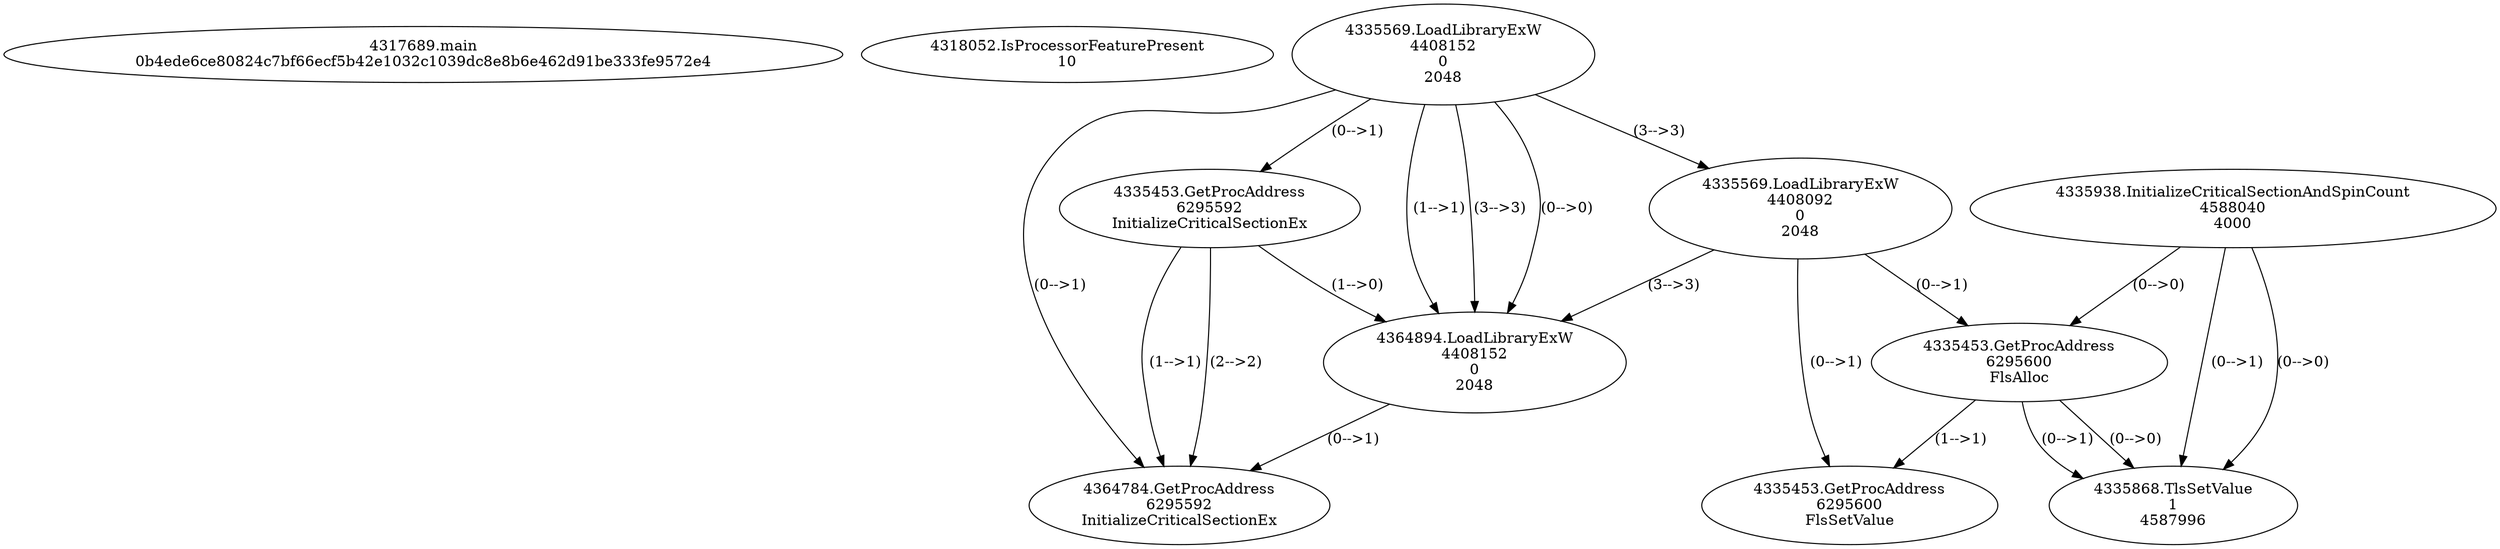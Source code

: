 // Global SCDG with merge call
digraph {
	0 [label="4317689.main
0b4ede6ce80824c7bf66ecf5b42e1032c1039dc8e8b6e462d91be333fe9572e4"]
	1 [label="4318052.IsProcessorFeaturePresent
10"]
	2 [label="4335569.LoadLibraryExW
4408152
0
2048"]
	3 [label="4335453.GetProcAddress
6295592
InitializeCriticalSectionEx"]
	2 -> 3 [label="(0-->1)"]
	4 [label="4335938.InitializeCriticalSectionAndSpinCount
4588040
4000"]
	5 [label="4335569.LoadLibraryExW
4408092
0
2048"]
	2 -> 5 [label="(3-->3)"]
	6 [label="4335453.GetProcAddress
6295600
FlsAlloc"]
	5 -> 6 [label="(0-->1)"]
	4 -> 6 [label="(0-->0)"]
	7 [label="4335453.GetProcAddress
6295600
FlsSetValue"]
	5 -> 7 [label="(0-->1)"]
	6 -> 7 [label="(1-->1)"]
	8 [label="4335868.TlsSetValue
1
4587996"]
	4 -> 8 [label="(0-->1)"]
	6 -> 8 [label="(0-->1)"]
	4 -> 8 [label="(0-->0)"]
	6 -> 8 [label="(0-->0)"]
	9 [label="4364894.LoadLibraryExW
4408152
0
2048"]
	2 -> 9 [label="(1-->1)"]
	2 -> 9 [label="(3-->3)"]
	5 -> 9 [label="(3-->3)"]
	2 -> 9 [label="(0-->0)"]
	3 -> 9 [label="(1-->0)"]
	10 [label="4364784.GetProcAddress
6295592
InitializeCriticalSectionEx"]
	2 -> 10 [label="(0-->1)"]
	3 -> 10 [label="(1-->1)"]
	9 -> 10 [label="(0-->1)"]
	3 -> 10 [label="(2-->2)"]
}
